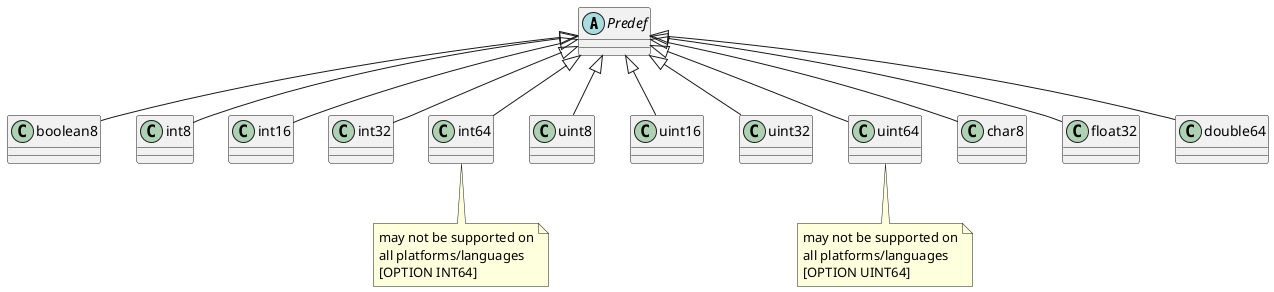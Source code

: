 @startuml PredefDataTypes

abstract class Predef

Predef <|-- boolean8
Predef <|-- int8
Predef <|-- int16
Predef <|-- int32
Predef <|-- int64
note bottom: may not be supported on\nall platforms/languages\n[OPTION INT64]
Predef <|-- uint8
Predef <|-- uint16
Predef <|-- uint32
Predef <|-- uint64
note bottom: may not be supported on\nall platforms/languages\n[OPTION UINT64]
Predef <|-- char8
Predef <|-- float32
Predef <|-- double64
